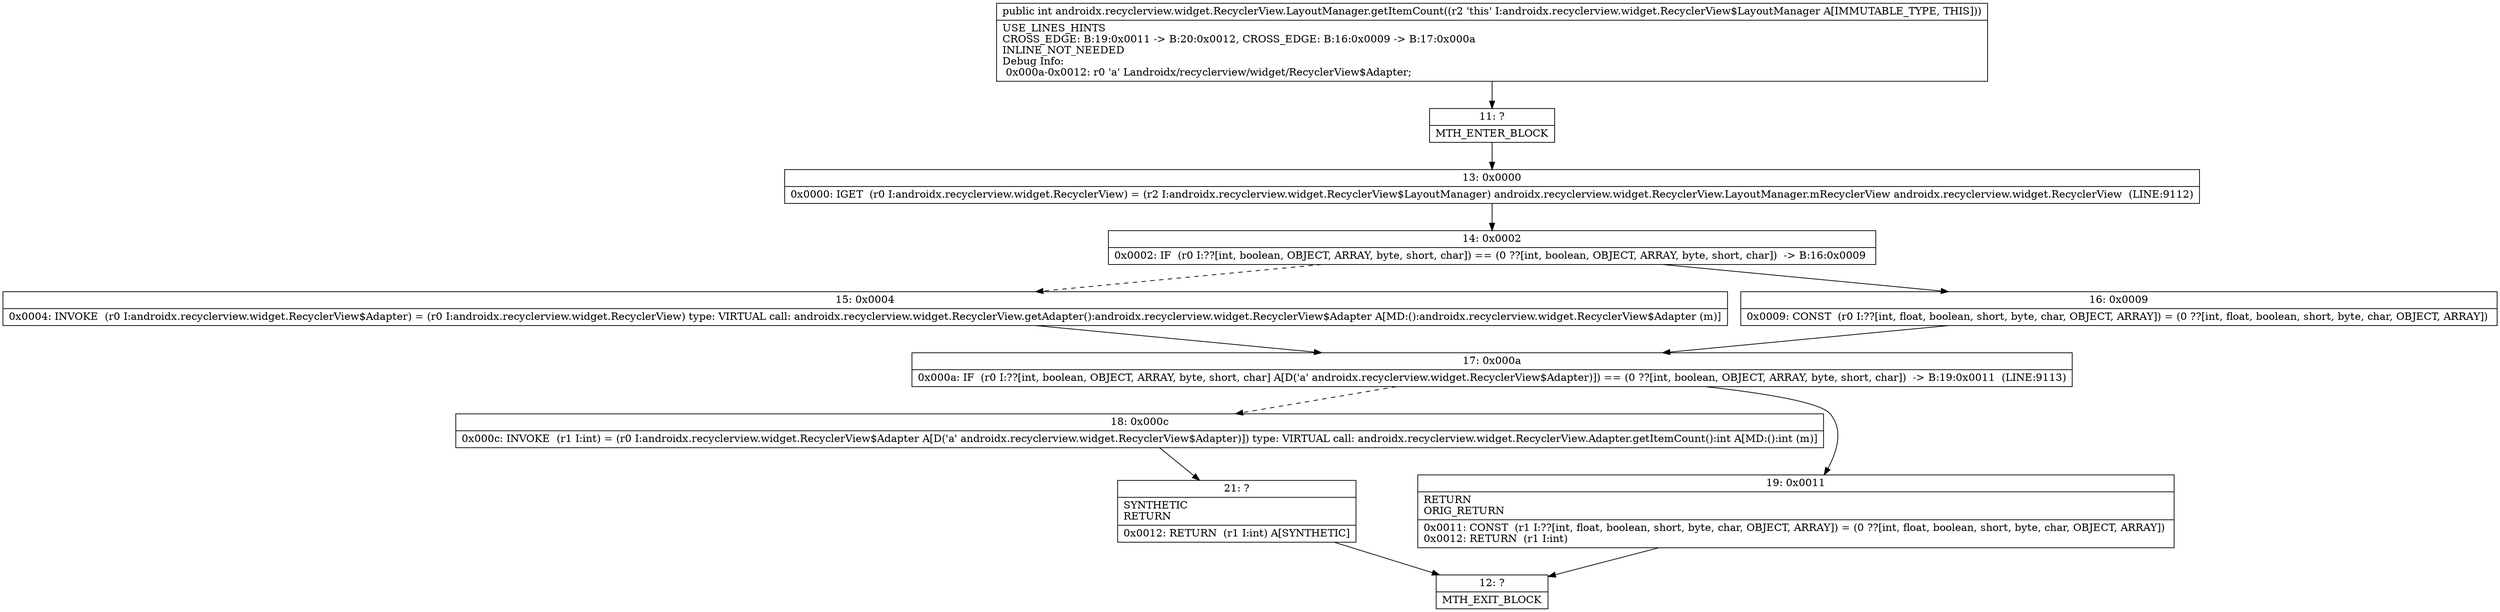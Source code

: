 digraph "CFG forandroidx.recyclerview.widget.RecyclerView.LayoutManager.getItemCount()I" {
Node_11 [shape=record,label="{11\:\ ?|MTH_ENTER_BLOCK\l}"];
Node_13 [shape=record,label="{13\:\ 0x0000|0x0000: IGET  (r0 I:androidx.recyclerview.widget.RecyclerView) = (r2 I:androidx.recyclerview.widget.RecyclerView$LayoutManager) androidx.recyclerview.widget.RecyclerView.LayoutManager.mRecyclerView androidx.recyclerview.widget.RecyclerView  (LINE:9112)\l}"];
Node_14 [shape=record,label="{14\:\ 0x0002|0x0002: IF  (r0 I:??[int, boolean, OBJECT, ARRAY, byte, short, char]) == (0 ??[int, boolean, OBJECT, ARRAY, byte, short, char])  \-\> B:16:0x0009 \l}"];
Node_15 [shape=record,label="{15\:\ 0x0004|0x0004: INVOKE  (r0 I:androidx.recyclerview.widget.RecyclerView$Adapter) = (r0 I:androidx.recyclerview.widget.RecyclerView) type: VIRTUAL call: androidx.recyclerview.widget.RecyclerView.getAdapter():androidx.recyclerview.widget.RecyclerView$Adapter A[MD:():androidx.recyclerview.widget.RecyclerView$Adapter (m)]\l}"];
Node_17 [shape=record,label="{17\:\ 0x000a|0x000a: IF  (r0 I:??[int, boolean, OBJECT, ARRAY, byte, short, char] A[D('a' androidx.recyclerview.widget.RecyclerView$Adapter)]) == (0 ??[int, boolean, OBJECT, ARRAY, byte, short, char])  \-\> B:19:0x0011  (LINE:9113)\l}"];
Node_18 [shape=record,label="{18\:\ 0x000c|0x000c: INVOKE  (r1 I:int) = (r0 I:androidx.recyclerview.widget.RecyclerView$Adapter A[D('a' androidx.recyclerview.widget.RecyclerView$Adapter)]) type: VIRTUAL call: androidx.recyclerview.widget.RecyclerView.Adapter.getItemCount():int A[MD:():int (m)]\l}"];
Node_21 [shape=record,label="{21\:\ ?|SYNTHETIC\lRETURN\l|0x0012: RETURN  (r1 I:int) A[SYNTHETIC]\l}"];
Node_12 [shape=record,label="{12\:\ ?|MTH_EXIT_BLOCK\l}"];
Node_19 [shape=record,label="{19\:\ 0x0011|RETURN\lORIG_RETURN\l|0x0011: CONST  (r1 I:??[int, float, boolean, short, byte, char, OBJECT, ARRAY]) = (0 ??[int, float, boolean, short, byte, char, OBJECT, ARRAY]) \l0x0012: RETURN  (r1 I:int) \l}"];
Node_16 [shape=record,label="{16\:\ 0x0009|0x0009: CONST  (r0 I:??[int, float, boolean, short, byte, char, OBJECT, ARRAY]) = (0 ??[int, float, boolean, short, byte, char, OBJECT, ARRAY]) \l}"];
MethodNode[shape=record,label="{public int androidx.recyclerview.widget.RecyclerView.LayoutManager.getItemCount((r2 'this' I:androidx.recyclerview.widget.RecyclerView$LayoutManager A[IMMUTABLE_TYPE, THIS]))  | USE_LINES_HINTS\lCROSS_EDGE: B:19:0x0011 \-\> B:20:0x0012, CROSS_EDGE: B:16:0x0009 \-\> B:17:0x000a\lINLINE_NOT_NEEDED\lDebug Info:\l  0x000a\-0x0012: r0 'a' Landroidx\/recyclerview\/widget\/RecyclerView$Adapter;\l}"];
MethodNode -> Node_11;Node_11 -> Node_13;
Node_13 -> Node_14;
Node_14 -> Node_15[style=dashed];
Node_14 -> Node_16;
Node_15 -> Node_17;
Node_17 -> Node_18[style=dashed];
Node_17 -> Node_19;
Node_18 -> Node_21;
Node_21 -> Node_12;
Node_19 -> Node_12;
Node_16 -> Node_17;
}


